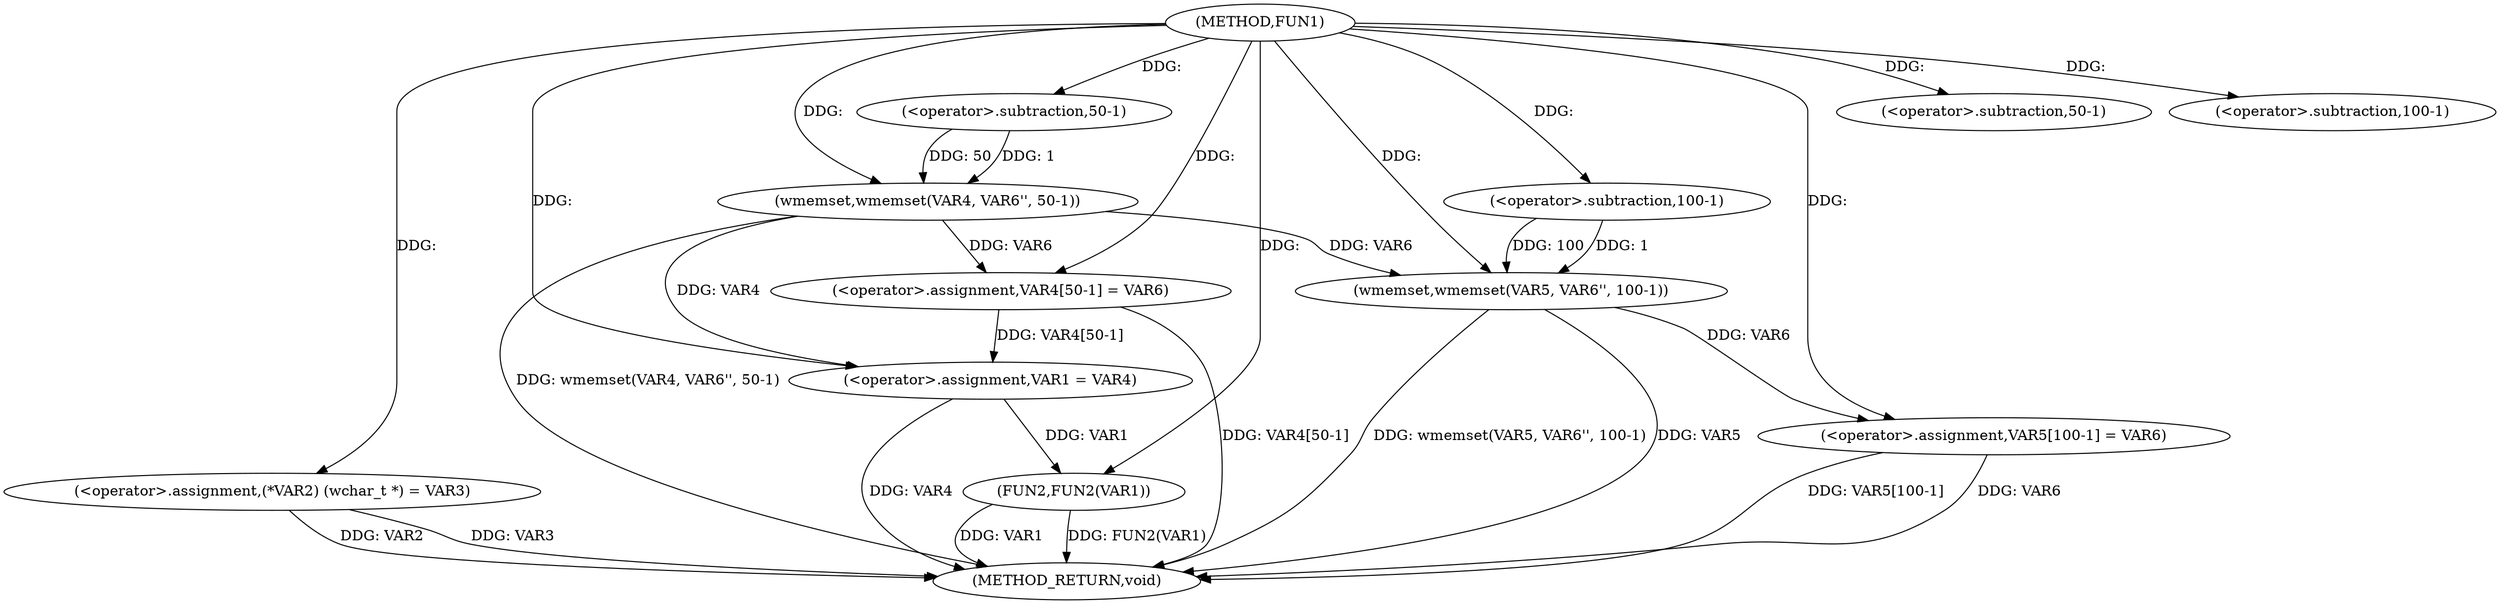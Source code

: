 digraph FUN1 {  
"1000100" [label = "(METHOD,FUN1)" ]
"1000140" [label = "(METHOD_RETURN,void)" ]
"1000104" [label = "(<operator>.assignment,(*VAR2) (wchar_t *) = VAR3)" ]
"1000109" [label = "(wmemset,wmemset(VAR4, VAR6'', 50-1))" ]
"1000112" [label = "(<operator>.subtraction,50-1)" ]
"1000115" [label = "(<operator>.assignment,VAR4[50-1] = VAR6)" ]
"1000118" [label = "(<operator>.subtraction,50-1)" ]
"1000122" [label = "(wmemset,wmemset(VAR5, VAR6'', 100-1))" ]
"1000125" [label = "(<operator>.subtraction,100-1)" ]
"1000128" [label = "(<operator>.assignment,VAR5[100-1] = VAR6)" ]
"1000131" [label = "(<operator>.subtraction,100-1)" ]
"1000135" [label = "(<operator>.assignment,VAR1 = VAR4)" ]
"1000138" [label = "(FUN2,FUN2(VAR1))" ]
  "1000104" -> "1000140"  [ label = "DDG: VAR2"] 
  "1000122" -> "1000140"  [ label = "DDG: wmemset(VAR5, VAR6'', 100-1)"] 
  "1000115" -> "1000140"  [ label = "DDG: VAR4[50-1]"] 
  "1000122" -> "1000140"  [ label = "DDG: VAR5"] 
  "1000138" -> "1000140"  [ label = "DDG: VAR1"] 
  "1000128" -> "1000140"  [ label = "DDG: VAR5[100-1]"] 
  "1000128" -> "1000140"  [ label = "DDG: VAR6"] 
  "1000138" -> "1000140"  [ label = "DDG: FUN2(VAR1)"] 
  "1000135" -> "1000140"  [ label = "DDG: VAR4"] 
  "1000104" -> "1000140"  [ label = "DDG: VAR3"] 
  "1000109" -> "1000140"  [ label = "DDG: wmemset(VAR4, VAR6'', 50-1)"] 
  "1000100" -> "1000104"  [ label = "DDG: "] 
  "1000100" -> "1000109"  [ label = "DDG: "] 
  "1000112" -> "1000109"  [ label = "DDG: 50"] 
  "1000112" -> "1000109"  [ label = "DDG: 1"] 
  "1000100" -> "1000112"  [ label = "DDG: "] 
  "1000109" -> "1000115"  [ label = "DDG: VAR6"] 
  "1000100" -> "1000115"  [ label = "DDG: "] 
  "1000100" -> "1000118"  [ label = "DDG: "] 
  "1000100" -> "1000122"  [ label = "DDG: "] 
  "1000109" -> "1000122"  [ label = "DDG: VAR6"] 
  "1000125" -> "1000122"  [ label = "DDG: 100"] 
  "1000125" -> "1000122"  [ label = "DDG: 1"] 
  "1000100" -> "1000125"  [ label = "DDG: "] 
  "1000122" -> "1000128"  [ label = "DDG: VAR6"] 
  "1000100" -> "1000128"  [ label = "DDG: "] 
  "1000100" -> "1000131"  [ label = "DDG: "] 
  "1000109" -> "1000135"  [ label = "DDG: VAR4"] 
  "1000115" -> "1000135"  [ label = "DDG: VAR4[50-1]"] 
  "1000100" -> "1000135"  [ label = "DDG: "] 
  "1000135" -> "1000138"  [ label = "DDG: VAR1"] 
  "1000100" -> "1000138"  [ label = "DDG: "] 
}
